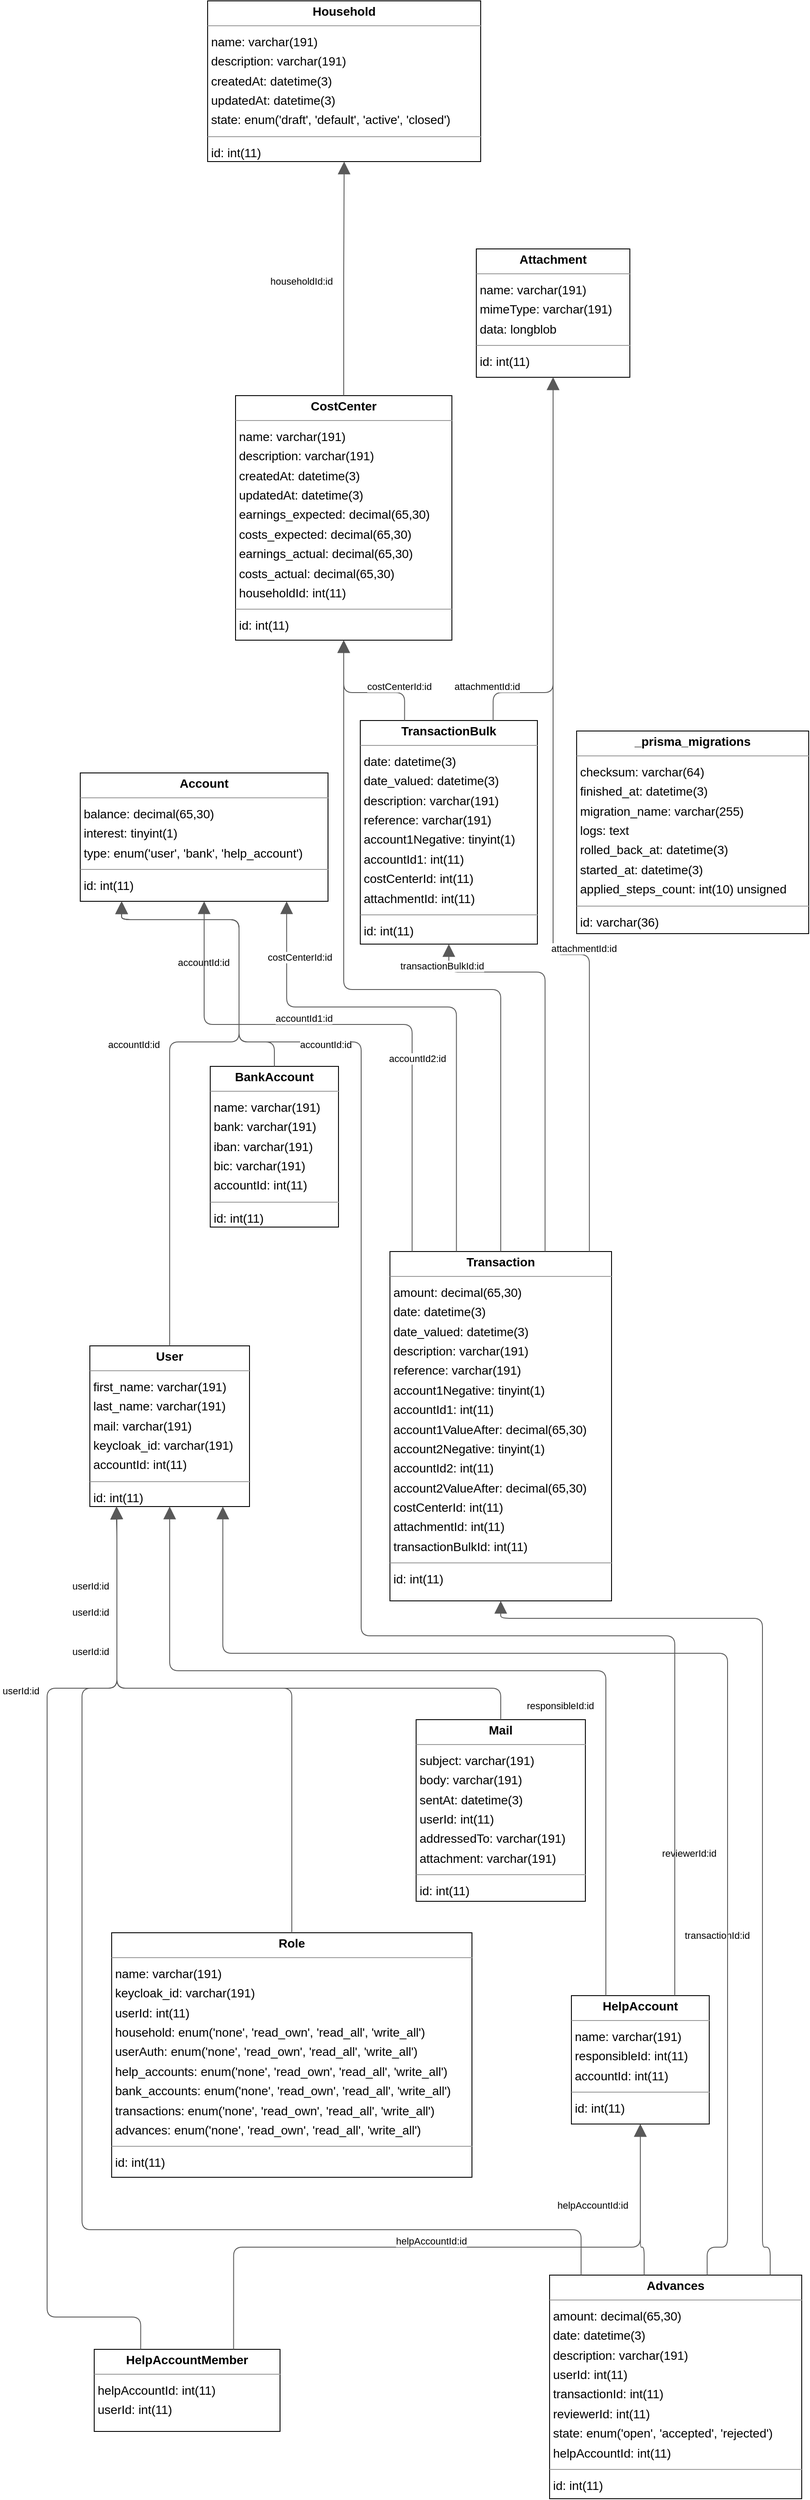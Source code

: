 <mxGraphModel dx="0" dy="0" grid="1" gridSize="10" guides="1" tooltips="1" connect="1" arrows="1" fold="1" page="0" pageScale="1" background="none" math="0" shadow="0">
  <root>
    <mxCell id="0" />
    <mxCell id="1" parent="0" />
    <mxCell id="node10" parent="1" vertex="1" value="&lt;p style=&quot;margin:0px;margin-top:4px;text-align:center;&quot;&gt;&lt;b&gt;Account&lt;/b&gt;&lt;/p&gt;&lt;hr size=&quot;1&quot;/&gt;&lt;p style=&quot;margin:0 0 0 4px;line-height:1.6;&quot;&gt; balance: decimal(65,30)&lt;br/&gt; interest: tinyint(1)&lt;br/&gt; type: enum(&amp;#39;user&amp;#39;, &amp;#39;bank&amp;#39;, &amp;#39;help_account&amp;#39;)&lt;/p&gt;&lt;hr size=&quot;1&quot;/&gt;&lt;p style=&quot;margin:0 0 0 4px;line-height:1.6;&quot;&gt; id: int(11)&lt;/p&gt;" style="verticalAlign=top;align=left;overflow=fill;fontSize=14;fontFamily=Helvetica;html=1;rounded=0;shadow=0;comic=0;labelBackgroundColor=none;strokeWidth=1;">
      <mxGeometry x="-207" y="684" width="284" height="147" as="geometry" />
    </mxCell>
    <mxCell id="node13" parent="1" vertex="1" value="&lt;p style=&quot;margin:0px;margin-top:4px;text-align:center;&quot;&gt;&lt;b&gt;Advances&lt;/b&gt;&lt;/p&gt;&lt;hr size=&quot;1&quot;/&gt;&lt;p style=&quot;margin:0 0 0 4px;line-height:1.6;&quot;&gt; amount: decimal(65,30)&lt;br/&gt; date: datetime(3)&lt;br/&gt; description: varchar(191)&lt;br/&gt; userId: int(11)&lt;br/&gt; transactionId: int(11)&lt;br/&gt; reviewerId: int(11)&lt;br/&gt; state: enum(&amp;#39;open&amp;#39;, &amp;#39;accepted&amp;#39;, &amp;#39;rejected&amp;#39;)&lt;br/&gt; helpAccountId: int(11)&lt;/p&gt;&lt;hr size=&quot;1&quot;/&gt;&lt;p style=&quot;margin:0 0 0 4px;line-height:1.6;&quot;&gt; id: int(11)&lt;/p&gt;" style="verticalAlign=top;align=left;overflow=fill;fontSize=14;fontFamily=Helvetica;html=1;rounded=0;shadow=0;comic=0;labelBackgroundColor=none;strokeWidth=1;">
      <mxGeometry x="331" y="2404" width="289" height="256" as="geometry" />
    </mxCell>
    <mxCell id="node12" parent="1" vertex="1" value="&lt;p style=&quot;margin:0px;margin-top:4px;text-align:center;&quot;&gt;&lt;b&gt;Attachment&lt;/b&gt;&lt;/p&gt;&lt;hr size=&quot;1&quot;/&gt;&lt;p style=&quot;margin:0 0 0 4px;line-height:1.6;&quot;&gt; name: varchar(191)&lt;br/&gt; mimeType: varchar(191)&lt;br/&gt; data: longblob&lt;/p&gt;&lt;hr size=&quot;1&quot;/&gt;&lt;p style=&quot;margin:0 0 0 4px;line-height:1.6;&quot;&gt; id: int(11)&lt;/p&gt;" style="verticalAlign=top;align=left;overflow=fill;fontSize=14;fontFamily=Helvetica;html=1;rounded=0;shadow=0;comic=0;labelBackgroundColor=none;strokeWidth=1;">
      <mxGeometry x="247" y="84" width="176" height="147" as="geometry" />
    </mxCell>
    <mxCell id="node1" parent="1" vertex="1" value="&lt;p style=&quot;margin:0px;margin-top:4px;text-align:center;&quot;&gt;&lt;b&gt;BankAccount&lt;/b&gt;&lt;/p&gt;&lt;hr size=&quot;1&quot;/&gt;&lt;p style=&quot;margin:0 0 0 4px;line-height:1.6;&quot;&gt; name: varchar(191)&lt;br/&gt; bank: varchar(191)&lt;br/&gt; iban: varchar(191)&lt;br/&gt; bic: varchar(191)&lt;br/&gt; accountId: int(11)&lt;/p&gt;&lt;hr size=&quot;1&quot;/&gt;&lt;p style=&quot;margin:0 0 0 4px;line-height:1.6;&quot;&gt; id: int(11)&lt;/p&gt;" style="verticalAlign=top;align=left;overflow=fill;fontSize=14;fontFamily=Helvetica;html=1;rounded=0;shadow=0;comic=0;labelBackgroundColor=none;strokeWidth=1;">
      <mxGeometry x="-58" y="1020" width="147" height="184" as="geometry" />
    </mxCell>
    <mxCell id="node3" parent="1" vertex="1" value="&lt;p style=&quot;margin:0px;margin-top:4px;text-align:center;&quot;&gt;&lt;b&gt;CostCenter&lt;/b&gt;&lt;/p&gt;&lt;hr size=&quot;1&quot;/&gt;&lt;p style=&quot;margin:0 0 0 4px;line-height:1.6;&quot;&gt; name: varchar(191)&lt;br/&gt; description: varchar(191)&lt;br/&gt; createdAt: datetime(3)&lt;br/&gt; updatedAt: datetime(3)&lt;br/&gt; earnings_expected: decimal(65,30)&lt;br/&gt; costs_expected: decimal(65,30)&lt;br/&gt; earnings_actual: decimal(65,30)&lt;br/&gt; costs_actual: decimal(65,30)&lt;br/&gt; householdId: int(11)&lt;/p&gt;&lt;hr size=&quot;1&quot;/&gt;&lt;p style=&quot;margin:0 0 0 4px;line-height:1.6;&quot;&gt; id: int(11)&lt;/p&gt;" style="verticalAlign=top;align=left;overflow=fill;fontSize=14;fontFamily=Helvetica;html=1;rounded=0;shadow=0;comic=0;labelBackgroundColor=none;strokeWidth=1;">
      <mxGeometry x="-29" y="252" width="248" height="280" as="geometry" />
    </mxCell>
    <mxCell id="node7" parent="1" vertex="1" value="&lt;p style=&quot;margin:0px;margin-top:4px;text-align:center;&quot;&gt;&lt;b&gt;HelpAccount&lt;/b&gt;&lt;/p&gt;&lt;hr size=&quot;1&quot;/&gt;&lt;p style=&quot;margin:0 0 0 4px;line-height:1.6;&quot;&gt; name: varchar(191)&lt;br/&gt; responsibleId: int(11)&lt;br/&gt; accountId: int(11)&lt;/p&gt;&lt;hr size=&quot;1&quot;/&gt;&lt;p style=&quot;margin:0 0 0 4px;line-height:1.6;&quot;&gt; id: int(11)&lt;/p&gt;" style="verticalAlign=top;align=left;overflow=fill;fontSize=14;fontFamily=Helvetica;html=1;rounded=0;shadow=0;comic=0;labelBackgroundColor=none;strokeWidth=1;">
      <mxGeometry x="356" y="2084" width="158" height="147" as="geometry" />
    </mxCell>
    <mxCell id="node9" parent="1" vertex="1" value="&lt;p style=&quot;margin:0px;margin-top:4px;text-align:center;&quot;&gt;&lt;b&gt;HelpAccountMember&lt;/b&gt;&lt;/p&gt;&lt;hr size=&quot;1&quot;/&gt;&lt;p style=&quot;margin:0 0 0 4px;line-height:1.6;&quot;&gt; helpAccountId: int(11)&lt;br/&gt; userId: int(11)&lt;/p&gt;" style="verticalAlign=top;align=left;overflow=fill;fontSize=14;fontFamily=Helvetica;html=1;rounded=0;shadow=0;comic=0;labelBackgroundColor=none;strokeWidth=1;">
      <mxGeometry x="-191" y="2489" width="213" height="94" as="geometry" />
    </mxCell>
    <mxCell id="node2" parent="1" vertex="1" value="&lt;p style=&quot;margin:0px;margin-top:4px;text-align:center;&quot;&gt;&lt;b&gt;Household&lt;/b&gt;&lt;/p&gt;&lt;hr size=&quot;1&quot;/&gt;&lt;p style=&quot;margin:0 0 0 4px;line-height:1.6;&quot;&gt; name: varchar(191)&lt;br/&gt; description: varchar(191)&lt;br/&gt; createdAt: datetime(3)&lt;br/&gt; updatedAt: datetime(3)&lt;br/&gt; state: enum(&amp;#39;draft&amp;#39;, &amp;#39;default&amp;#39;, &amp;#39;active&amp;#39;, &amp;#39;closed&amp;#39;)&lt;/p&gt;&lt;hr size=&quot;1&quot;/&gt;&lt;p style=&quot;margin:0 0 0 4px;line-height:1.6;&quot;&gt; id: int(11)&lt;/p&gt;" style="verticalAlign=top;align=left;overflow=fill;fontSize=14;fontFamily=Helvetica;html=1;rounded=0;shadow=0;comic=0;labelBackgroundColor=none;strokeWidth=1;">
      <mxGeometry x="-61" y="-200" width="313" height="184" as="geometry" />
    </mxCell>
    <mxCell id="node6" parent="1" vertex="1" value="&lt;p style=&quot;margin:0px;margin-top:4px;text-align:center;&quot;&gt;&lt;b&gt;Mail&lt;/b&gt;&lt;/p&gt;&lt;hr size=&quot;1&quot;/&gt;&lt;p style=&quot;margin:0 0 0 4px;line-height:1.6;&quot;&gt; subject: varchar(191)&lt;br/&gt; body: varchar(191)&lt;br/&gt; sentAt: datetime(3)&lt;br/&gt; userId: int(11)&lt;br/&gt; addressedTo: varchar(191)&lt;br/&gt; attachment: varchar(191)&lt;/p&gt;&lt;hr size=&quot;1&quot;/&gt;&lt;p style=&quot;margin:0 0 0 4px;line-height:1.6;&quot;&gt; id: int(11)&lt;/p&gt;" style="verticalAlign=top;align=left;overflow=fill;fontSize=14;fontFamily=Helvetica;html=1;rounded=0;shadow=0;comic=0;labelBackgroundColor=none;strokeWidth=1;">
      <mxGeometry x="178" y="1768" width="194" height="208" as="geometry" />
    </mxCell>
    <mxCell id="node5" parent="1" vertex="1" value="&lt;p style=&quot;margin:0px;margin-top:4px;text-align:center;&quot;&gt;&lt;b&gt;Role&lt;/b&gt;&lt;/p&gt;&lt;hr size=&quot;1&quot;/&gt;&lt;p style=&quot;margin:0 0 0 4px;line-height:1.6;&quot;&gt; name: varchar(191)&lt;br/&gt; keycloak_id: varchar(191)&lt;br/&gt; userId: int(11)&lt;br/&gt; household: enum(&amp;#39;none&amp;#39;, &amp;#39;read_own&amp;#39;, &amp;#39;read_all&amp;#39;, &amp;#39;write_all&amp;#39;)&lt;br/&gt; userAuth: enum(&amp;#39;none&amp;#39;, &amp;#39;read_own&amp;#39;, &amp;#39;read_all&amp;#39;, &amp;#39;write_all&amp;#39;)&lt;br/&gt; help_accounts: enum(&amp;#39;none&amp;#39;, &amp;#39;read_own&amp;#39;, &amp;#39;read_all&amp;#39;, &amp;#39;write_all&amp;#39;)&lt;br/&gt; bank_accounts: enum(&amp;#39;none&amp;#39;, &amp;#39;read_own&amp;#39;, &amp;#39;read_all&amp;#39;, &amp;#39;write_all&amp;#39;)&lt;br/&gt; transactions: enum(&amp;#39;none&amp;#39;, &amp;#39;read_own&amp;#39;, &amp;#39;read_all&amp;#39;, &amp;#39;write_all&amp;#39;)&lt;br/&gt; advances: enum(&amp;#39;none&amp;#39;, &amp;#39;read_own&amp;#39;, &amp;#39;read_all&amp;#39;, &amp;#39;write_all&amp;#39;)&lt;/p&gt;&lt;hr size=&quot;1&quot;/&gt;&lt;p style=&quot;margin:0 0 0 4px;line-height:1.6;&quot;&gt; id: int(11)&lt;/p&gt;" style="verticalAlign=top;align=left;overflow=fill;fontSize=14;fontFamily=Helvetica;html=1;rounded=0;shadow=0;comic=0;labelBackgroundColor=none;strokeWidth=1;">
      <mxGeometry x="-171" y="2012" width="413" height="280" as="geometry" />
    </mxCell>
    <mxCell id="node8" parent="1" vertex="1" value="&lt;p style=&quot;margin:0px;margin-top:4px;text-align:center;&quot;&gt;&lt;b&gt;Transaction&lt;/b&gt;&lt;/p&gt;&lt;hr size=&quot;1&quot;/&gt;&lt;p style=&quot;margin:0 0 0 4px;line-height:1.6;&quot;&gt; amount: decimal(65,30)&lt;br/&gt; date: datetime(3)&lt;br/&gt; date_valued: datetime(3)&lt;br/&gt; description: varchar(191)&lt;br/&gt; reference: varchar(191)&lt;br/&gt; account1Negative: tinyint(1)&lt;br/&gt; accountId1: int(11)&lt;br/&gt; account1ValueAfter: decimal(65,30)&lt;br/&gt; account2Negative: tinyint(1)&lt;br/&gt; accountId2: int(11)&lt;br/&gt; account2ValueAfter: decimal(65,30)&lt;br/&gt; costCenterId: int(11)&lt;br/&gt; attachmentId: int(11)&lt;br/&gt; transactionBulkId: int(11)&lt;/p&gt;&lt;hr size=&quot;1&quot;/&gt;&lt;p style=&quot;margin:0 0 0 4px;line-height:1.6;&quot;&gt; id: int(11)&lt;/p&gt;" style="verticalAlign=top;align=left;overflow=fill;fontSize=14;fontFamily=Helvetica;html=1;rounded=0;shadow=0;comic=0;labelBackgroundColor=none;strokeWidth=1;">
      <mxGeometry x="148" y="1232" width="254" height="400" as="geometry" />
    </mxCell>
    <mxCell id="node4" parent="1" vertex="1" value="&lt;p style=&quot;margin:0px;margin-top:4px;text-align:center;&quot;&gt;&lt;b&gt;TransactionBulk&lt;/b&gt;&lt;/p&gt;&lt;hr size=&quot;1&quot;/&gt;&lt;p style=&quot;margin:0 0 0 4px;line-height:1.6;&quot;&gt; date: datetime(3)&lt;br/&gt; date_valued: datetime(3)&lt;br/&gt; description: varchar(191)&lt;br/&gt; reference: varchar(191)&lt;br/&gt; account1Negative: tinyint(1)&lt;br/&gt; accountId1: int(11)&lt;br/&gt; costCenterId: int(11)&lt;br/&gt; attachmentId: int(11)&lt;/p&gt;&lt;hr size=&quot;1&quot;/&gt;&lt;p style=&quot;margin:0 0 0 4px;line-height:1.6;&quot;&gt; id: int(11)&lt;/p&gt;" style="verticalAlign=top;align=left;overflow=fill;fontSize=14;fontFamily=Helvetica;html=1;rounded=0;shadow=0;comic=0;labelBackgroundColor=none;strokeWidth=1;">
      <mxGeometry x="114" y="624" width="203" height="256" as="geometry" />
    </mxCell>
    <mxCell id="node11" parent="1" vertex="1" value="&lt;p style=&quot;margin:0px;margin-top:4px;text-align:center;&quot;&gt;&lt;b&gt;User&lt;/b&gt;&lt;/p&gt;&lt;hr size=&quot;1&quot;/&gt;&lt;p style=&quot;margin:0 0 0 4px;line-height:1.6;&quot;&gt; first_name: varchar(191)&lt;br/&gt; last_name: varchar(191)&lt;br/&gt; mail: varchar(191)&lt;br/&gt; keycloak_id: varchar(191)&lt;br/&gt; accountId: int(11)&lt;/p&gt;&lt;hr size=&quot;1&quot;/&gt;&lt;p style=&quot;margin:0 0 0 4px;line-height:1.6;&quot;&gt; id: int(11)&lt;/p&gt;" style="verticalAlign=top;align=left;overflow=fill;fontSize=14;fontFamily=Helvetica;html=1;rounded=0;shadow=0;comic=0;labelBackgroundColor=none;strokeWidth=1;">
      <mxGeometry x="-196" y="1340" width="183" height="184" as="geometry" />
    </mxCell>
    <mxCell id="node0" parent="1" vertex="1" value="&lt;p style=&quot;margin:0px;margin-top:4px;text-align:center;&quot;&gt;&lt;b&gt;_prisma_migrations&lt;/b&gt;&lt;/p&gt;&lt;hr size=&quot;1&quot;/&gt;&lt;p style=&quot;margin:0 0 0 4px;line-height:1.6;&quot;&gt; checksum: varchar(64)&lt;br/&gt; finished_at: datetime(3)&lt;br/&gt; migration_name: varchar(255)&lt;br/&gt; logs: text&lt;br/&gt; rolled_back_at: datetime(3)&lt;br/&gt; started_at: datetime(3)&lt;br/&gt; applied_steps_count: int(10) unsigned&lt;/p&gt;&lt;hr size=&quot;1&quot;/&gt;&lt;p style=&quot;margin:0 0 0 4px;line-height:1.6;&quot;&gt; id: varchar(36)&lt;/p&gt;" style="verticalAlign=top;align=left;overflow=fill;fontSize=14;fontFamily=Helvetica;html=1;rounded=0;shadow=0;comic=0;labelBackgroundColor=none;strokeWidth=1;">
      <mxGeometry x="362" y="636" width="266" height="232" as="geometry" />
    </mxCell>
    <mxCell id="edge5" edge="1" value="" parent="1" source="node13" target="node7" style="html=1;rounded=1;edgeStyle=orthogonalEdgeStyle;dashed=0;startArrow=none;endArrow=block;endSize=12;strokeColor=#595959;exitX=0.375;exitY=0.000;exitDx=0;exitDy=0;entryX=0.500;entryY=1.000;entryDx=0;entryDy=0;">
      <mxGeometry width="50" height="50" relative="1" as="geometry">
        <Array as="points">
          <mxPoint x="439" y="2372" />
          <mxPoint x="435" y="2372" />
        </Array>
      </mxGeometry>
    </mxCell>
    <mxCell id="label32" parent="edge5" vertex="1" connectable="0" value="helpAccountId:id" style="edgeLabel;resizable=0;html=1;align=left;verticalAlign=top;strokeColor=default;">
      <mxGeometry x="338" y="2311" as="geometry" />
    </mxCell>
    <mxCell id="edge10" edge="1" value="" parent="1" source="node13" target="node8" style="html=1;rounded=1;edgeStyle=orthogonalEdgeStyle;dashed=0;startArrow=none;endArrow=block;endSize=12;strokeColor=#595959;exitX=0.875;exitY=0.000;exitDx=0;exitDy=0;entryX=0.500;entryY=1.000;entryDx=0;entryDy=0;">
      <mxGeometry width="50" height="50" relative="1" as="geometry">
        <Array as="points">
          <mxPoint x="583" y="2372" />
          <mxPoint x="575" y="2372" />
          <mxPoint x="575" y="1652" />
          <mxPoint x="275" y="1652" />
        </Array>
      </mxGeometry>
    </mxCell>
    <mxCell id="label62" parent="edge10" vertex="1" connectable="0" value="transactionId:id" style="edgeLabel;resizable=0;html=1;align=left;verticalAlign=top;strokeColor=default;">
      <mxGeometry x="484" y="2002" as="geometry" />
    </mxCell>
    <mxCell id="edge12" edge="1" value="" parent="1" source="node13" target="node11" style="html=1;rounded=1;edgeStyle=orthogonalEdgeStyle;dashed=0;startArrow=none;endArrow=block;endSize=12;strokeColor=#595959;exitX=0.625;exitY=0.000;exitDx=0;exitDy=0;entryX=0.833;entryY=1.000;entryDx=0;entryDy=0;">
      <mxGeometry width="50" height="50" relative="1" as="geometry">
        <Array as="points">
          <mxPoint x="511" y="2372" />
          <mxPoint x="535" y="2372" />
          <mxPoint x="535" y="1692" />
          <mxPoint x="-44" y="1692" />
        </Array>
      </mxGeometry>
    </mxCell>
    <mxCell id="label74" parent="edge12" vertex="1" connectable="0" value="reviewerId:id" style="edgeLabel;resizable=0;html=1;align=left;verticalAlign=top;strokeColor=default;">
      <mxGeometry x="458" y="1908" as="geometry" />
    </mxCell>
    <mxCell id="edge14" edge="1" value="" parent="1" source="node13" target="node11" style="html=1;rounded=1;edgeStyle=orthogonalEdgeStyle;dashed=0;startArrow=none;endArrow=block;endSize=12;strokeColor=#595959;exitX=0.125;exitY=0.000;exitDx=0;exitDy=0;entryX=0.167;entryY=1.000;entryDx=0;entryDy=0;">
      <mxGeometry width="50" height="50" relative="1" as="geometry">
        <Array as="points">
          <mxPoint x="367" y="2352" />
          <mxPoint x="-205" y="2352" />
          <mxPoint x="-205" y="1732" />
          <mxPoint x="-165" y="1732" />
          <mxPoint x="-165" y="1552" />
          <mxPoint x="-166" y="1552" />
        </Array>
      </mxGeometry>
    </mxCell>
    <mxCell id="label86" parent="edge14" vertex="1" connectable="0" value="userId:id" style="edgeLabel;resizable=0;html=1;align=left;verticalAlign=top;strokeColor=default;">
      <mxGeometry x="-218" y="1677" as="geometry" />
    </mxCell>
    <mxCell id="edge3" edge="1" value="" parent="1" source="node1" target="node10" style="html=1;rounded=1;edgeStyle=orthogonalEdgeStyle;dashed=0;startArrow=none;endArrow=block;endSize=12;strokeColor=#595959;exitX=0.500;exitY=0.000;exitDx=0;exitDy=0;entryX=0.167;entryY=1.000;entryDx=0;entryDy=0;">
      <mxGeometry width="50" height="50" relative="1" as="geometry">
        <Array as="points">
          <mxPoint x="15" y="992" />
          <mxPoint x="-25" y="992" />
          <mxPoint x="-25" y="852" />
          <mxPoint x="-160" y="852" />
        </Array>
      </mxGeometry>
    </mxCell>
    <mxCell id="label20" parent="edge3" vertex="1" connectable="0" value="accountId:id" style="edgeLabel;resizable=0;html=1;align=left;verticalAlign=top;strokeColor=default;">
      <mxGeometry x="-97" y="888" as="geometry" />
    </mxCell>
    <mxCell id="edge9" edge="1" value="" parent="1" source="node3" target="node2" style="html=1;rounded=1;edgeStyle=orthogonalEdgeStyle;dashed=0;startArrow=none;endArrow=block;endSize=12;strokeColor=#595959;exitX=0.500;exitY=0.000;exitDx=0;exitDy=0;entryX=0.500;entryY=1.000;entryDx=0;entryDy=0;">
      <mxGeometry width="50" height="50" relative="1" as="geometry">
        <Array as="points" />
      </mxGeometry>
    </mxCell>
    <mxCell id="label56" parent="edge9" vertex="1" connectable="0" value="householdId:id" style="edgeLabel;resizable=0;html=1;align=left;verticalAlign=top;strokeColor=default;">
      <mxGeometry x="9" y="108" as="geometry" />
    </mxCell>
    <mxCell id="edge17" edge="1" value="" parent="1" source="node7" target="node10" style="html=1;rounded=1;edgeStyle=orthogonalEdgeStyle;dashed=0;startArrow=none;endArrow=block;endSize=12;strokeColor=#595959;exitX=0.750;exitY=0.000;exitDx=0;exitDy=0;entryX=0.167;entryY=1.000;entryDx=0;entryDy=0;">
      <mxGeometry width="50" height="50" relative="1" as="geometry">
        <Array as="points">
          <mxPoint x="475" y="1672" />
          <mxPoint x="115" y="1672" />
          <mxPoint x="115" y="992" />
          <mxPoint x="-25" y="992" />
          <mxPoint x="-25" y="852" />
          <mxPoint x="-160" y="852" />
        </Array>
      </mxGeometry>
    </mxCell>
    <mxCell id="label104" parent="edge17" vertex="1" connectable="0" value="accountId:id" style="edgeLabel;resizable=0;html=1;align=left;verticalAlign=top;strokeColor=default;">
      <mxGeometry x="43" y="982" as="geometry" />
    </mxCell>
    <mxCell id="edge2" edge="1" value="" parent="1" source="node7" target="node11" style="html=1;rounded=1;edgeStyle=orthogonalEdgeStyle;dashed=0;startArrow=none;endArrow=block;endSize=12;strokeColor=#595959;exitX=0.250;exitY=0.000;exitDx=0;exitDy=0;entryX=0.500;entryY=1.000;entryDx=0;entryDy=0;">
      <mxGeometry width="50" height="50" relative="1" as="geometry">
        <Array as="points">
          <mxPoint x="396" y="1712" />
          <mxPoint x="-105" y="1712" />
        </Array>
      </mxGeometry>
    </mxCell>
    <mxCell id="label14" parent="edge2" vertex="1" connectable="0" value="responsibleId:id" style="edgeLabel;resizable=0;html=1;align=left;verticalAlign=top;strokeColor=default;">
      <mxGeometry x="303" y="1739" as="geometry" />
    </mxCell>
    <mxCell id="edge0" edge="1" value="" parent="1" source="node9" target="node7" style="html=1;rounded=1;edgeStyle=orthogonalEdgeStyle;dashed=0;startArrow=none;endArrow=block;endSize=12;strokeColor=#595959;exitX=0.750;exitY=0.000;exitDx=0;exitDy=0;entryX=0.500;entryY=1.000;entryDx=0;entryDy=0;">
      <mxGeometry width="50" height="50" relative="1" as="geometry">
        <Array as="points">
          <mxPoint x="-32" y="2372" />
          <mxPoint x="435" y="2372" />
        </Array>
      </mxGeometry>
    </mxCell>
    <mxCell id="label2" parent="edge0" vertex="1" connectable="0" value="helpAccountId:id" style="edgeLabel;resizable=0;html=1;align=left;verticalAlign=top;strokeColor=default;">
      <mxGeometry x="153" y="2352" as="geometry" />
    </mxCell>
    <mxCell id="edge1" edge="1" value="" parent="1" source="node9" target="node11" style="html=1;rounded=1;edgeStyle=orthogonalEdgeStyle;dashed=0;startArrow=none;endArrow=block;endSize=12;strokeColor=#595959;exitX=0.250;exitY=0.000;exitDx=0;exitDy=0;entryX=0.167;entryY=1.000;entryDx=0;entryDy=0;">
      <mxGeometry width="50" height="50" relative="1" as="geometry">
        <Array as="points">
          <mxPoint x="-138" y="2452" />
          <mxPoint x="-245" y="2452" />
          <mxPoint x="-245" y="1732" />
          <mxPoint x="-165" y="1732" />
          <mxPoint x="-165" y="1552" />
          <mxPoint x="-166" y="1552" />
        </Array>
      </mxGeometry>
    </mxCell>
    <mxCell id="label8" parent="edge1" vertex="1" connectable="0" value="userId:id" style="edgeLabel;resizable=0;html=1;align=left;verticalAlign=top;strokeColor=default;">
      <mxGeometry x="-298" y="1722" as="geometry" />
    </mxCell>
    <mxCell id="edge15" edge="1" value="" parent="1" source="node6" target="node11" style="html=1;rounded=1;edgeStyle=orthogonalEdgeStyle;dashed=0;startArrow=none;endArrow=block;endSize=12;strokeColor=#595959;exitX=0.500;exitY=0.000;exitDx=0;exitDy=0;entryX=0.167;entryY=1.000;entryDx=0;entryDy=0;">
      <mxGeometry width="50" height="50" relative="1" as="geometry">
        <Array as="points">
          <mxPoint x="275" y="1732" />
          <mxPoint x="-165" y="1732" />
          <mxPoint x="-165" y="1552" />
          <mxPoint x="-166" y="1552" />
        </Array>
      </mxGeometry>
    </mxCell>
    <mxCell id="label92" parent="edge15" vertex="1" connectable="0" value="userId:id" style="edgeLabel;resizable=0;html=1;align=left;verticalAlign=top;strokeColor=default;">
      <mxGeometry x="-218" y="1602" as="geometry" />
    </mxCell>
    <mxCell id="edge4" edge="1" value="" parent="1" source="node5" target="node11" style="html=1;rounded=1;edgeStyle=orthogonalEdgeStyle;dashed=0;startArrow=none;endArrow=block;endSize=12;strokeColor=#595959;exitX=0.500;exitY=0.000;exitDx=0;exitDy=0;entryX=0.167;entryY=1.000;entryDx=0;entryDy=0;">
      <mxGeometry width="50" height="50" relative="1" as="geometry">
        <Array as="points">
          <mxPoint x="35" y="1732" />
          <mxPoint x="-165" y="1732" />
          <mxPoint x="-165" y="1552" />
          <mxPoint x="-166" y="1552" />
        </Array>
      </mxGeometry>
    </mxCell>
    <mxCell id="label26" parent="edge4" vertex="1" connectable="0" value="userId:id" style="edgeLabel;resizable=0;html=1;align=left;verticalAlign=top;strokeColor=default;">
      <mxGeometry x="-218" y="1632" as="geometry" />
    </mxCell>
    <mxCell id="edge13" edge="1" value="" parent="1" source="node8" target="node10" style="html=1;rounded=1;edgeStyle=orthogonalEdgeStyle;dashed=0;startArrow=none;endArrow=block;endSize=12;strokeColor=#595959;exitX=0.100;exitY=0.000;exitDx=0;exitDy=0;entryX=0.500;entryY=1.000;entryDx=0;entryDy=0;">
      <mxGeometry width="50" height="50" relative="1" as="geometry">
        <Array as="points">
          <mxPoint x="173" y="972" />
          <mxPoint x="-65" y="972" />
        </Array>
      </mxGeometry>
    </mxCell>
    <mxCell id="label80" parent="edge13" vertex="1" connectable="0" value="accountId1:id" style="edgeLabel;resizable=0;html=1;align=left;verticalAlign=top;strokeColor=default;">
      <mxGeometry x="15" y="952" as="geometry" />
    </mxCell>
    <mxCell id="edge16" edge="1" value="" parent="1" source="node8" target="node10" style="html=1;rounded=1;edgeStyle=orthogonalEdgeStyle;dashed=0;startArrow=none;endArrow=block;endSize=12;strokeColor=#595959;exitX=0.300;exitY=0.000;exitDx=0;exitDy=0;entryX=0.833;entryY=1.000;entryDx=0;entryDy=0;">
      <mxGeometry width="50" height="50" relative="1" as="geometry">
        <Array as="points">
          <mxPoint x="224" y="952" />
          <mxPoint x="30" y="952" />
        </Array>
      </mxGeometry>
    </mxCell>
    <mxCell id="label98" parent="edge16" vertex="1" connectable="0" value="accountId2:id" style="edgeLabel;resizable=0;html=1;align=left;verticalAlign=top;strokeColor=default;">
      <mxGeometry x="145" y="998" as="geometry" />
    </mxCell>
    <mxCell id="edge19" edge="1" value="" parent="1" source="node8" target="node12" style="html=1;rounded=1;edgeStyle=orthogonalEdgeStyle;dashed=0;startArrow=none;endArrow=block;endSize=12;strokeColor=#595959;exitX=0.900;exitY=0.000;exitDx=0;exitDy=0;entryX=0.500;entryY=1.000;entryDx=0;entryDy=0;">
      <mxGeometry width="50" height="50" relative="1" as="geometry">
        <Array as="points">
          <mxPoint x="377" y="892" />
          <mxPoint x="335" y="892" />
        </Array>
      </mxGeometry>
    </mxCell>
    <mxCell id="label116" parent="edge19" vertex="1" connectable="0" value="attachmentId:id" style="edgeLabel;resizable=0;html=1;align=left;verticalAlign=top;strokeColor=default;">
      <mxGeometry x="331" y="872" as="geometry" />
    </mxCell>
    <mxCell id="edge18" edge="1" value="" parent="1" source="node8" target="node3" style="html=1;rounded=1;edgeStyle=orthogonalEdgeStyle;dashed=0;startArrow=none;endArrow=block;endSize=12;strokeColor=#595959;exitX=0.500;exitY=0.000;exitDx=0;exitDy=0;entryX=0.500;entryY=1.000;entryDx=0;entryDy=0;">
      <mxGeometry width="50" height="50" relative="1" as="geometry">
        <Array as="points">
          <mxPoint x="275" y="932" />
          <mxPoint x="95" y="932" />
        </Array>
      </mxGeometry>
    </mxCell>
    <mxCell id="label110" parent="edge18" vertex="1" connectable="0" value="costCenterId:id" style="edgeLabel;resizable=0;html=1;align=left;verticalAlign=top;strokeColor=default;">
      <mxGeometry x="6" y="882" as="geometry" />
    </mxCell>
    <mxCell id="edge11" edge="1" value="" parent="1" source="node8" target="node4" style="html=1;rounded=1;edgeStyle=orthogonalEdgeStyle;dashed=0;startArrow=none;endArrow=block;endSize=12;strokeColor=#595959;exitX=0.700;exitY=0.000;exitDx=0;exitDy=0;entryX=0.500;entryY=1.000;entryDx=0;entryDy=0;">
      <mxGeometry width="50" height="50" relative="1" as="geometry">
        <Array as="points">
          <mxPoint x="326" y="912" />
          <mxPoint x="215" y="912" />
        </Array>
      </mxGeometry>
    </mxCell>
    <mxCell id="label68" parent="edge11" vertex="1" connectable="0" value="transactionBulkId:id" style="edgeLabel;resizable=0;html=1;align=left;verticalAlign=top;strokeColor=default;">
      <mxGeometry x="158" y="892" as="geometry" />
    </mxCell>
    <mxCell id="edge6" edge="1" value="" parent="1" source="node4" target="node12" style="html=1;rounded=1;edgeStyle=orthogonalEdgeStyle;dashed=0;startArrow=none;endArrow=block;endSize=12;strokeColor=#595959;exitX=0.750;exitY=0.000;exitDx=0;exitDy=0;entryX=0.500;entryY=1.000;entryDx=0;entryDy=0;">
      <mxGeometry width="50" height="50" relative="1" as="geometry">
        <Array as="points">
          <mxPoint x="266" y="592" />
          <mxPoint x="335" y="592" />
        </Array>
      </mxGeometry>
    </mxCell>
    <mxCell id="label38" parent="edge6" vertex="1" connectable="0" value="attachmentId:id" style="edgeLabel;resizable=0;html=1;align=left;verticalAlign=top;strokeColor=default;">
      <mxGeometry x="220" y="572" as="geometry" />
    </mxCell>
    <mxCell id="edge7" edge="1" value="" parent="1" source="node4" target="node3" style="html=1;rounded=1;edgeStyle=orthogonalEdgeStyle;dashed=0;startArrow=none;endArrow=block;endSize=12;strokeColor=#595959;exitX=0.250;exitY=0.000;exitDx=0;exitDy=0;entryX=0.500;entryY=1.000;entryDx=0;entryDy=0;">
      <mxGeometry width="50" height="50" relative="1" as="geometry">
        <Array as="points">
          <mxPoint x="164" y="592" />
          <mxPoint x="95" y="592" />
        </Array>
      </mxGeometry>
    </mxCell>
    <mxCell id="label44" parent="edge7" vertex="1" connectable="0" value="costCenterId:id" style="edgeLabel;resizable=0;html=1;align=left;verticalAlign=top;strokeColor=default;">
      <mxGeometry x="120" y="572" as="geometry" />
    </mxCell>
    <mxCell id="edge8" edge="1" value="" parent="1" source="node11" target="node10" style="html=1;rounded=1;edgeStyle=orthogonalEdgeStyle;dashed=0;startArrow=none;endArrow=block;endSize=12;strokeColor=#595959;exitX=0.500;exitY=0.000;exitDx=0;exitDy=0;entryX=0.167;entryY=1.000;entryDx=0;entryDy=0;">
      <mxGeometry width="50" height="50" relative="1" as="geometry">
        <Array as="points">
          <mxPoint x="-105" y="992" />
          <mxPoint x="-25" y="992" />
          <mxPoint x="-25" y="852" />
          <mxPoint x="-160" y="852" />
        </Array>
      </mxGeometry>
    </mxCell>
    <mxCell id="label50" parent="edge8" vertex="1" connectable="0" value="accountId:id" style="edgeLabel;resizable=0;html=1;align=left;verticalAlign=top;strokeColor=default;">
      <mxGeometry x="-177" y="982" as="geometry" />
    </mxCell>
  </root>
</mxGraphModel>